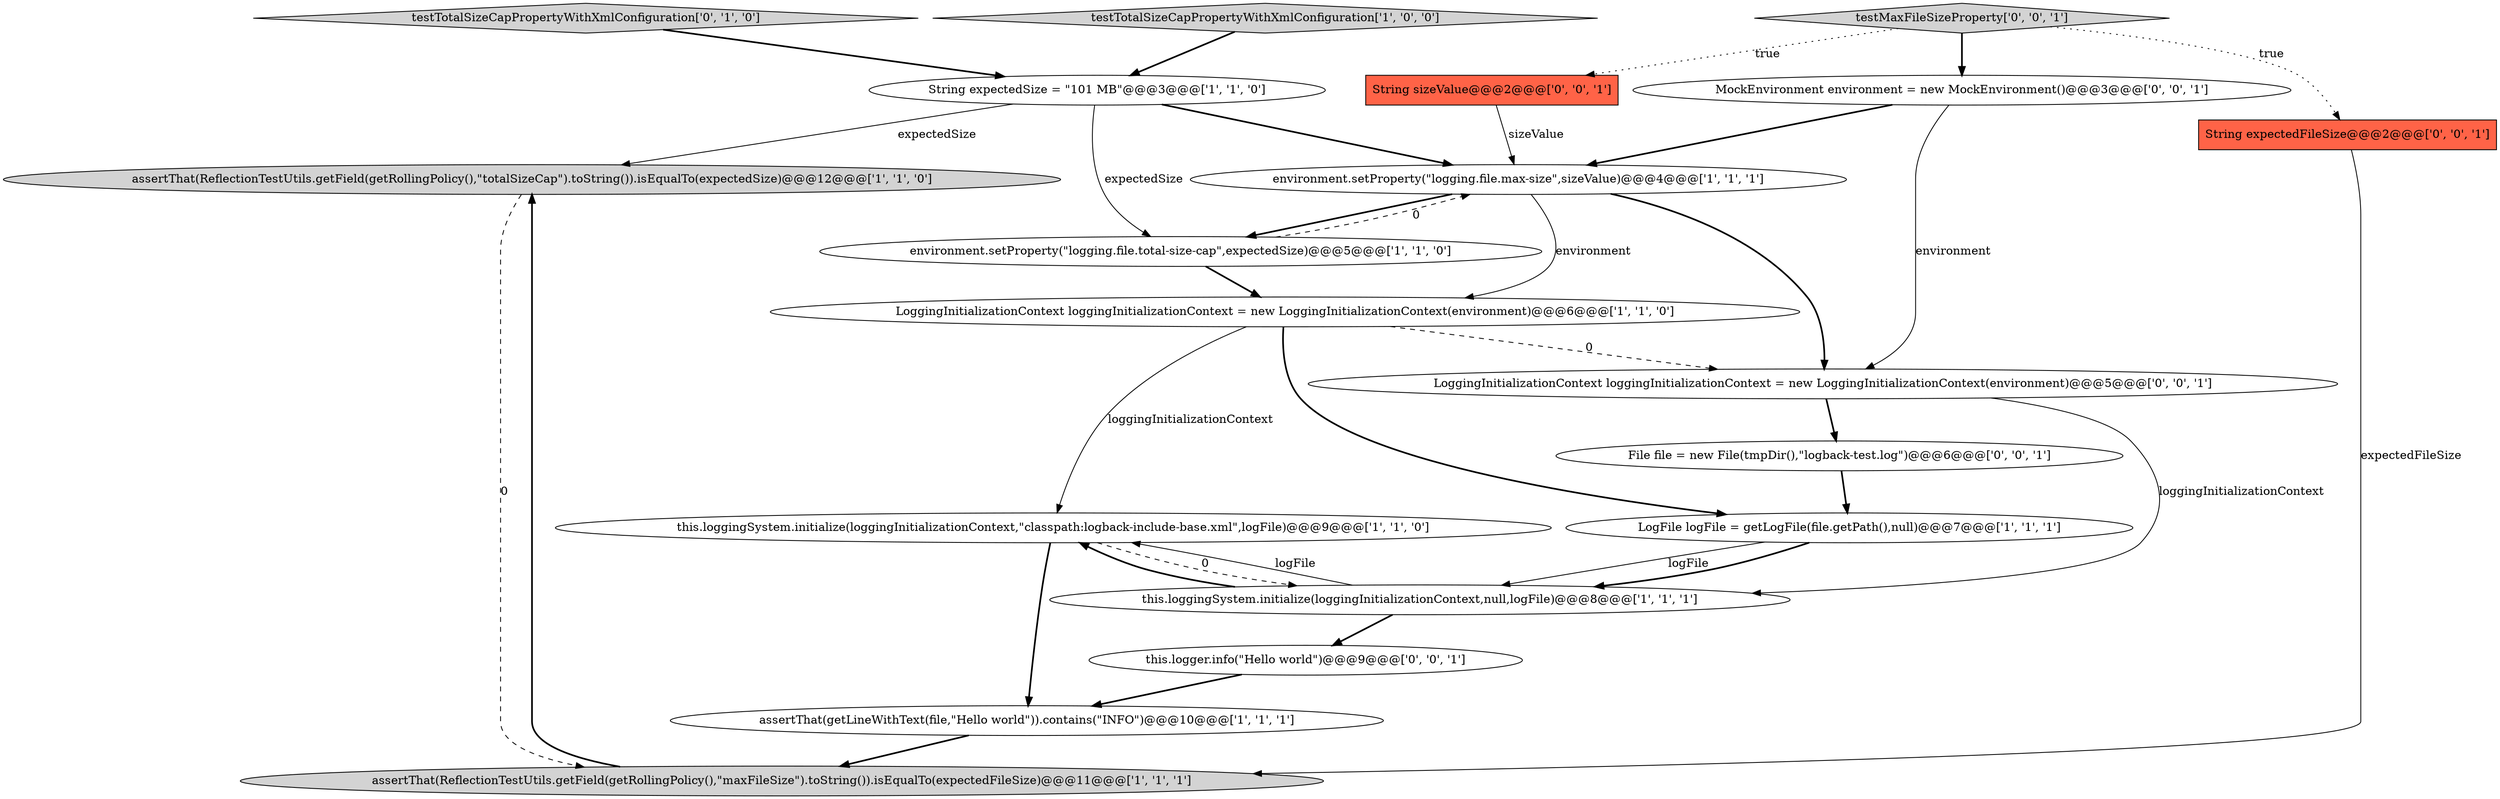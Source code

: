 digraph {
2 [style = filled, label = "assertThat(ReflectionTestUtils.getField(getRollingPolicy(),\"totalSizeCap\").toString()).isEqualTo(expectedSize)@@@12@@@['1', '1', '0']", fillcolor = lightgray, shape = ellipse image = "AAA0AAABBB1BBB"];
3 [style = filled, label = "testTotalSizeCapPropertyWithXmlConfiguration['1', '0', '0']", fillcolor = lightgray, shape = diamond image = "AAA0AAABBB1BBB"];
7 [style = filled, label = "String expectedSize = \"101 MB\"@@@3@@@['1', '1', '0']", fillcolor = white, shape = ellipse image = "AAA0AAABBB1BBB"];
12 [style = filled, label = "testMaxFileSizeProperty['0', '0', '1']", fillcolor = lightgray, shape = diamond image = "AAA0AAABBB3BBB"];
0 [style = filled, label = "this.loggingSystem.initialize(loggingInitializationContext,\"classpath:logback-include-base.xml\",logFile)@@@9@@@['1', '1', '0']", fillcolor = white, shape = ellipse image = "AAA0AAABBB1BBB"];
1 [style = filled, label = "this.loggingSystem.initialize(loggingInitializationContext,null,logFile)@@@8@@@['1', '1', '1']", fillcolor = white, shape = ellipse image = "AAA0AAABBB1BBB"];
4 [style = filled, label = "environment.setProperty(\"logging.file.max-size\",sizeValue)@@@4@@@['1', '1', '1']", fillcolor = white, shape = ellipse image = "AAA0AAABBB1BBB"];
15 [style = filled, label = "LoggingInitializationContext loggingInitializationContext = new LoggingInitializationContext(environment)@@@5@@@['0', '0', '1']", fillcolor = white, shape = ellipse image = "AAA0AAABBB3BBB"];
16 [style = filled, label = "File file = new File(tmpDir(),\"logback-test.log\")@@@6@@@['0', '0', '1']", fillcolor = white, shape = ellipse image = "AAA0AAABBB3BBB"];
13 [style = filled, label = "MockEnvironment environment = new MockEnvironment()@@@3@@@['0', '0', '1']", fillcolor = white, shape = ellipse image = "AAA0AAABBB3BBB"];
14 [style = filled, label = "this.logger.info(\"Hello world\")@@@9@@@['0', '0', '1']", fillcolor = white, shape = ellipse image = "AAA0AAABBB3BBB"];
8 [style = filled, label = "assertThat(getLineWithText(file,\"Hello world\")).contains(\"INFO\")@@@10@@@['1', '1', '1']", fillcolor = white, shape = ellipse image = "AAA0AAABBB1BBB"];
9 [style = filled, label = "LoggingInitializationContext loggingInitializationContext = new LoggingInitializationContext(environment)@@@6@@@['1', '1', '0']", fillcolor = white, shape = ellipse image = "AAA0AAABBB1BBB"];
10 [style = filled, label = "assertThat(ReflectionTestUtils.getField(getRollingPolicy(),\"maxFileSize\").toString()).isEqualTo(expectedFileSize)@@@11@@@['1', '1', '1']", fillcolor = lightgray, shape = ellipse image = "AAA0AAABBB1BBB"];
17 [style = filled, label = "String sizeValue@@@2@@@['0', '0', '1']", fillcolor = tomato, shape = box image = "AAA0AAABBB3BBB"];
18 [style = filled, label = "String expectedFileSize@@@2@@@['0', '0', '1']", fillcolor = tomato, shape = box image = "AAA0AAABBB3BBB"];
6 [style = filled, label = "LogFile logFile = getLogFile(file.getPath(),null)@@@7@@@['1', '1', '1']", fillcolor = white, shape = ellipse image = "AAA0AAABBB1BBB"];
11 [style = filled, label = "testTotalSizeCapPropertyWithXmlConfiguration['0', '1', '0']", fillcolor = lightgray, shape = diamond image = "AAA0AAABBB2BBB"];
5 [style = filled, label = "environment.setProperty(\"logging.file.total-size-cap\",expectedSize)@@@5@@@['1', '1', '0']", fillcolor = white, shape = ellipse image = "AAA0AAABBB1BBB"];
12->18 [style = dotted, label="true"];
7->5 [style = solid, label="expectedSize"];
17->4 [style = solid, label="sizeValue"];
10->2 [style = bold, label=""];
13->4 [style = bold, label=""];
1->0 [style = solid, label="logFile"];
4->5 [style = bold, label=""];
2->10 [style = dashed, label="0"];
0->8 [style = bold, label=""];
5->9 [style = bold, label=""];
3->7 [style = bold, label=""];
1->14 [style = bold, label=""];
13->15 [style = solid, label="environment"];
12->13 [style = bold, label=""];
11->7 [style = bold, label=""];
9->6 [style = bold, label=""];
18->10 [style = solid, label="expectedFileSize"];
12->17 [style = dotted, label="true"];
7->4 [style = bold, label=""];
5->4 [style = dashed, label="0"];
9->15 [style = dashed, label="0"];
6->1 [style = solid, label="logFile"];
16->6 [style = bold, label=""];
15->16 [style = bold, label=""];
7->2 [style = solid, label="expectedSize"];
14->8 [style = bold, label=""];
4->9 [style = solid, label="environment"];
15->1 [style = solid, label="loggingInitializationContext"];
4->15 [style = bold, label=""];
6->1 [style = bold, label=""];
8->10 [style = bold, label=""];
0->1 [style = dashed, label="0"];
1->0 [style = bold, label=""];
9->0 [style = solid, label="loggingInitializationContext"];
}
